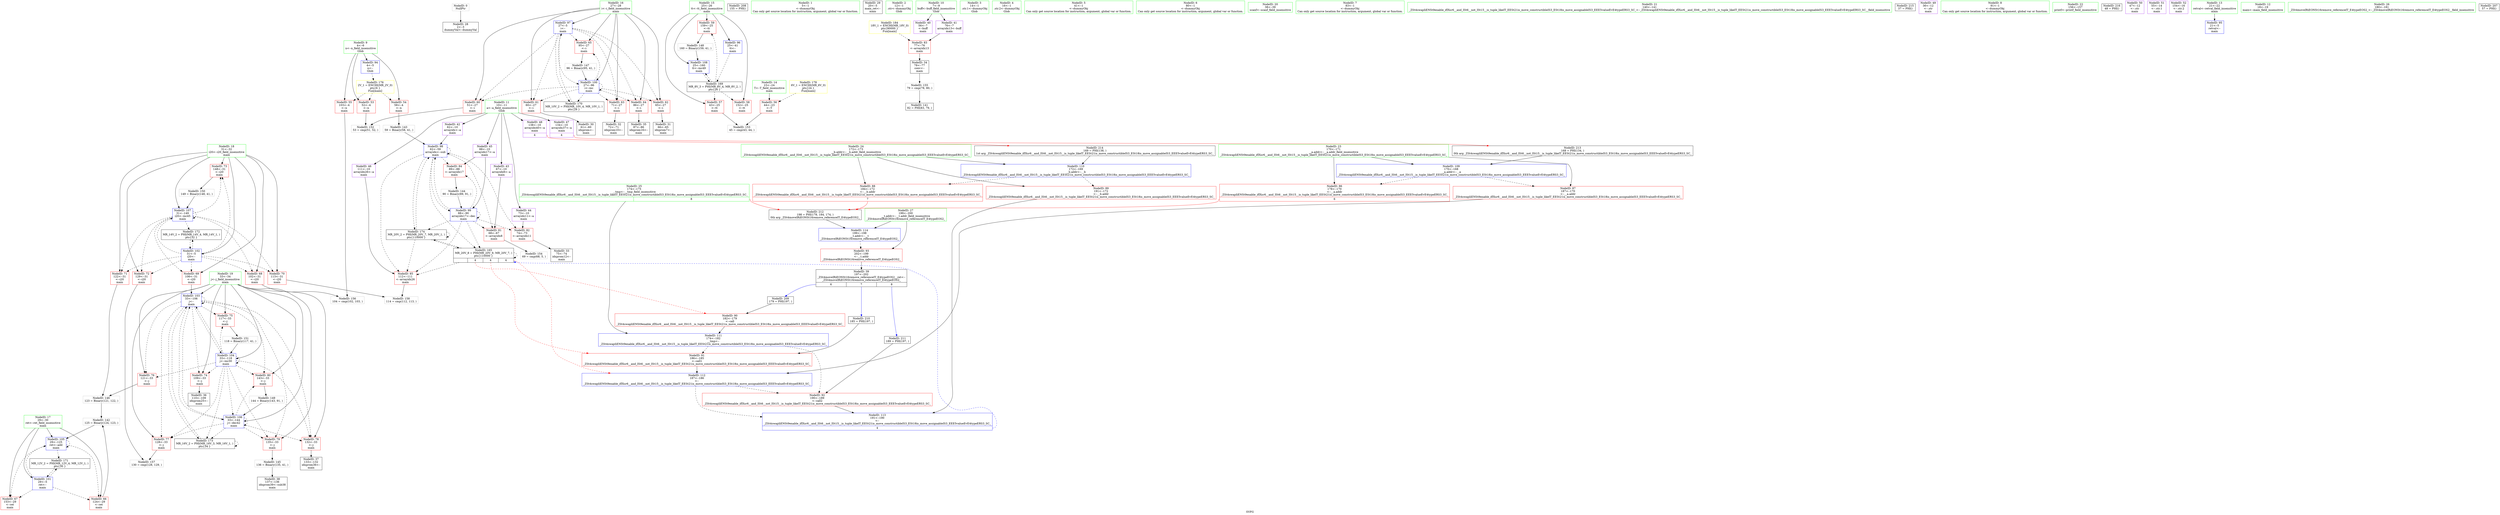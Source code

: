digraph "SVFG" {
	label="SVFG";

	Node0x55db28179460 [shape=record,color=grey,label="{NodeID: 0\nNullPtr}"];
	Node0x55db28179460 -> Node0x55db281913f0[style=solid];
	Node0x55db28192530 [shape=record,color=blue,label="{NodeID: 97\n27\<--5\ni\<--\nmain\n}"];
	Node0x55db28192530 -> Node0x55db28193e40[style=dashed];
	Node0x55db28192530 -> Node0x55db28193f10[style=dashed];
	Node0x55db28192530 -> Node0x55db28193fe0[style=dashed];
	Node0x55db28192530 -> Node0x55db281940b0[style=dashed];
	Node0x55db28192530 -> Node0x55db28194180[style=dashed];
	Node0x55db28192530 -> Node0x55db28194250[style=dashed];
	Node0x55db28192530 -> Node0x55db281927a0[style=dashed];
	Node0x55db28192530 -> Node0x55db281a4250[style=dashed];
	Node0x55db281907d0 [shape=record,color=green,label="{NodeID: 14\n23\<--24\nT\<--T_field_insensitive\nmain\n}"];
	Node0x55db281907d0 -> Node0x55db28193b00[style=solid];
	Node0x55db28197010 [shape=record,color=blue,label="{NodeID: 111\n174\<--182\n__tmp\<--\n_ZSt4swapIiENSt9enable_ifIXsr6__and_ISt6__not_ISt15__is_tuple_likeIT_EESt21is_move_constructibleIS3_ESt18is_move_assignableIS3_EEE5valueEvE4typeERS3_SC_\n}"];
	Node0x55db28197010 -> Node0x55db28195770[style=dashed];
	Node0x55db28197010 -> Node0x55db28195840[style=dashed];
	Node0x55db281913f0 [shape=record,color=black,label="{NodeID: 28\n2\<--3\ndummyVal\<--dummyVal\n}"];
	Node0x55db281b30a0 [shape=record,color=black,label="{NodeID: 208\n155 = PHI()\n}"];
	Node0x55db28191f80 [shape=record,color=purple,label="{NodeID: 42\n62\<--10\narrayidx\<--a\nmain\n}"];
	Node0x55db28191f80 -> Node0x55db28192600[style=solid];
	Node0x55db28193b00 [shape=record,color=red,label="{NodeID: 56\n44\<--23\n\<--T\nmain\n}"];
	Node0x55db28193b00 -> Node0x55db2819a9c0[style=solid];
	Node0x55db2819a9c0 [shape=record,color=grey,label="{NodeID: 153\n45 = cmp(43, 44, )\n}"];
	Node0x55db28194660 [shape=record,color=red,label="{NodeID: 70\n113\<--31\n\<--i20\nmain\n}"];
	Node0x55db28194660 -> Node0x55db2819b140[style=solid];
	Node0x55db281951c0 [shape=record,color=red,label="{NodeID: 84\n89\<--88\n\<--arrayidx17\nmain\n}"];
	Node0x55db281951c0 -> Node0x55db28199c40[style=solid];
	Node0x55db28178950 [shape=record,color=green,label="{NodeID: 1\n5\<--1\n\<--dummyObj\nCan only get source location for instruction, argument, global var or function.}"];
	Node0x55db28192600 [shape=record,color=blue,label="{NodeID: 98\n62\<--59\narrayidx\<--sub\nmain\n}"];
	Node0x55db28192600 -> Node0x55db28194f50[style=dashed];
	Node0x55db28192600 -> Node0x55db28195020[style=dashed];
	Node0x55db28192600 -> Node0x55db281951c0[style=dashed];
	Node0x55db28192600 -> Node0x55db28195290[style=dashed];
	Node0x55db28192600 -> Node0x55db28192600[style=dashed];
	Node0x55db28192600 -> Node0x55db281926d0[style=dashed];
	Node0x55db28192600 -> Node0x55db281a2950[style=dashed];
	Node0x55db28192600 -> Node0x55db281a5650[style=dashed];
	Node0x55db281908a0 [shape=record,color=green,label="{NodeID: 15\n25\<--26\ntt\<--tt_field_insensitive\nmain\n}"];
	Node0x55db281908a0 -> Node0x55db28193bd0[style=solid];
	Node0x55db281908a0 -> Node0x55db28193ca0[style=solid];
	Node0x55db281908a0 -> Node0x55db28193d70[style=solid];
	Node0x55db281908a0 -> Node0x55db28192460[style=solid];
	Node0x55db281908a0 -> Node0x55db28196da0[style=solid];
	Node0x55db281970e0 [shape=record,color=blue,label="{NodeID: 112\n187\<--186\n\<--\n_ZSt4swapIiENSt9enable_ifIXsr6__and_ISt6__not_ISt15__is_tuple_likeIT_EESt21is_move_constructibleIS3_ESt18is_move_assignableIS3_EEE5valueEvE4typeERS3_SC_\n}"];
	Node0x55db281970e0 -> Node0x55db28195840[style=dashed];
	Node0x55db281970e0 -> Node0x55db281971b0[style=dashed];
	Node0x55db281914f0 [shape=record,color=black,label="{NodeID: 29\n20\<--5\nmain_ret\<--\nmain\n}"];
	Node0x55db281b1ed0 [shape=record,color=black,label="{NodeID: 209\n179 = PHI(197, )\n}"];
	Node0x55db281b1ed0 -> Node0x55db281956a0[style=solid];
	Node0x55db28192050 [shape=record,color=purple,label="{NodeID: 43\n67\<--10\narrayidx8\<--a\nmain\n}"];
	Node0x55db28192050 -> Node0x55db28194f50[style=solid];
	Node0x55db28193bd0 [shape=record,color=red,label="{NodeID: 57\n43\<--25\n\<--tt\nmain\n}"];
	Node0x55db28193bd0 -> Node0x55db2819a9c0[style=solid];
	Node0x55db2819ab40 [shape=record,color=grey,label="{NodeID: 154\n69 = cmp(68, 5, )\n}"];
	Node0x55db28194730 [shape=record,color=red,label="{NodeID: 71\n122\<--31\n\<--i20\nmain\n}"];
	Node0x55db28194730 -> Node0x55db28199f40[style=solid];
	Node0x55db28195290 [shape=record,color=red,label="{NodeID: 85\n112\<--111\n\<--arrayidx26\nmain\n}"];
	Node0x55db28195290 -> Node0x55db2819b140[style=solid];
	Node0x55db28178360 [shape=record,color=green,label="{NodeID: 2\n12\<--1\n.str\<--dummyObj\nGlob }"];
	Node0x55db281926d0 [shape=record,color=blue,label="{NodeID: 99\n88\<--90\narrayidx17\<--dec\nmain\n}"];
	Node0x55db281926d0 -> Node0x55db28194f50[style=dashed];
	Node0x55db281926d0 -> Node0x55db28195020[style=dashed];
	Node0x55db281926d0 -> Node0x55db281951c0[style=dashed];
	Node0x55db281926d0 -> Node0x55db28195290[style=dashed];
	Node0x55db281926d0 -> Node0x55db28192600[style=dashed];
	Node0x55db281926d0 -> Node0x55db281926d0[style=dashed];
	Node0x55db281926d0 -> Node0x55db281a2950[style=dashed];
	Node0x55db281926d0 -> Node0x55db281a5650[style=dashed];
	Node0x55db28190970 [shape=record,color=green,label="{NodeID: 16\n27\<--28\ni\<--i_field_insensitive\nmain\n}"];
	Node0x55db28190970 -> Node0x55db28193e40[style=solid];
	Node0x55db28190970 -> Node0x55db28193f10[style=solid];
	Node0x55db28190970 -> Node0x55db28193fe0[style=solid];
	Node0x55db28190970 -> Node0x55db281940b0[style=solid];
	Node0x55db28190970 -> Node0x55db28194180[style=solid];
	Node0x55db28190970 -> Node0x55db28194250[style=solid];
	Node0x55db28190970 -> Node0x55db28192530[style=solid];
	Node0x55db28190970 -> Node0x55db281927a0[style=solid];
	Node0x55db281971b0 [shape=record,color=blue,label="{NodeID: 113\n191\<--190\n\<--\n_ZSt4swapIiENSt9enable_ifIXsr6__and_ISt6__not_ISt15__is_tuple_likeIT_EESt21is_move_constructibleIS3_ESt18is_move_assignableIS3_EEE5valueEvE4typeERS3_SC_\n|{<s0>4}}"];
	Node0x55db281971b0:s0 -> Node0x55db281a2950[style=dashed,color=blue];
	Node0x55db281915c0 [shape=record,color=black,label="{NodeID: 30\n61\<--60\nidxprom\<--\nmain\n}"];
	Node0x55db281b20c0 [shape=record,color=black,label="{NodeID: 210\n185 = PHI(197, )\n}"];
	Node0x55db281b20c0 -> Node0x55db28195770[style=solid];
	Node0x55db28192120 [shape=record,color=purple,label="{NodeID: 44\n73\<--10\narrayidx11\<--a\nmain\n}"];
	Node0x55db28192120 -> Node0x55db28195020[style=solid];
	Node0x55db27fbf5a0 [shape=record,color=black,label="{NodeID: 141\n82 = PHI(83, 79, )\n}"];
	Node0x55db28193ca0 [shape=record,color=red,label="{NodeID: 58\n152\<--25\n\<--tt\nmain\n}"];
	Node0x55db2819acc0 [shape=record,color=grey,label="{NodeID: 155\n79 = cmp(78, 80, )\n}"];
	Node0x55db2819acc0 -> Node0x55db27fbf5a0[style=solid];
	Node0x55db28194800 [shape=record,color=red,label="{NodeID: 72\n129\<--31\n\<--i20\nmain\n}"];
	Node0x55db28194800 -> Node0x55db2819afc0[style=solid];
	Node0x55db281a3d50 [shape=record,color=black,label="{NodeID: 169\nMR_8V_3 = PHI(MR_8V_4, MR_8V_2, )\npts\{26 \}\n}"];
	Node0x55db281a3d50 -> Node0x55db28193bd0[style=dashed];
	Node0x55db281a3d50 -> Node0x55db28193ca0[style=dashed];
	Node0x55db281a3d50 -> Node0x55db28193d70[style=dashed];
	Node0x55db281a3d50 -> Node0x55db28196da0[style=dashed];
	Node0x55db28195360 [shape=record,color=red,label="{NodeID: 86\n178\<--170\n\<--__a.addr\n_ZSt4swapIiENSt9enable_ifIXsr6__and_ISt6__not_ISt15__is_tuple_likeIT_EESt21is_move_constructibleIS3_ESt18is_move_assignableIS3_EEE5valueEvE4typeERS3_SC_\n|{<s0>6}}"];
	Node0x55db28195360:s0 -> Node0x55db281b2300[style=solid,color=red];
	Node0x55db281783f0 [shape=record,color=green,label="{NodeID: 3\n14\<--1\n.str.1\<--dummyObj\nGlob }"];
	Node0x55db281927a0 [shape=record,color=blue,label="{NodeID: 100\n27\<--96\ni\<--inc\nmain\n}"];
	Node0x55db281927a0 -> Node0x55db28193e40[style=dashed];
	Node0x55db281927a0 -> Node0x55db28193f10[style=dashed];
	Node0x55db281927a0 -> Node0x55db28193fe0[style=dashed];
	Node0x55db281927a0 -> Node0x55db281940b0[style=dashed];
	Node0x55db281927a0 -> Node0x55db28194180[style=dashed];
	Node0x55db281927a0 -> Node0x55db28194250[style=dashed];
	Node0x55db281927a0 -> Node0x55db281927a0[style=dashed];
	Node0x55db281927a0 -> Node0x55db281a4250[style=dashed];
	Node0x55db28190a40 [shape=record,color=green,label="{NodeID: 17\n29\<--30\nret\<--ret_field_insensitive\nmain\n}"];
	Node0x55db28190a40 -> Node0x55db28194320[style=solid];
	Node0x55db28190a40 -> Node0x55db281943f0[style=solid];
	Node0x55db28190a40 -> Node0x55db28192870[style=solid];
	Node0x55db28190a40 -> Node0x55db28192bb0[style=solid];
	Node0x55db28197280 [shape=record,color=blue,label="{NodeID: 114\n199\<--198\n__t.addr\<--__t\n_ZSt4moveIRiEONSt16remove_referenceIT_E4typeEOS2_\n}"];
	Node0x55db28197280 -> Node0x55db28195910[style=dashed];
	Node0x55db28191690 [shape=record,color=black,label="{NodeID: 31\n66\<--65\nidxprom7\<--\nmain\n}"];
	Node0x55db281b21c0 [shape=record,color=black,label="{NodeID: 211\n189 = PHI(197, )\n}"];
	Node0x55db281b21c0 -> Node0x55db28195840[style=solid];
	Node0x55db281921f0 [shape=record,color=purple,label="{NodeID: 45\n88\<--10\narrayidx17\<--a\nmain\n}"];
	Node0x55db281921f0 -> Node0x55db281951c0[style=solid];
	Node0x55db281921f0 -> Node0x55db281926d0[style=solid];
	Node0x55db28199940 [shape=record,color=grey,label="{NodeID: 142\n125 = Binary(124, 123, )\n}"];
	Node0x55db28199940 -> Node0x55db28192bb0[style=solid];
	Node0x55db28193d70 [shape=record,color=red,label="{NodeID: 59\n159\<--25\n\<--tt\nmain\n}"];
	Node0x55db28193d70 -> Node0x55db2819a240[style=solid];
	Node0x55db2819ae40 [shape=record,color=grey,label="{NodeID: 156\n104 = cmp(102, 103, )\n}"];
	Node0x55db281948d0 [shape=record,color=red,label="{NodeID: 73\n148\<--31\n\<--i20\nmain\n}"];
	Node0x55db281948d0 -> Node0x55db2819a540[style=solid];
	Node0x55db281a4250 [shape=record,color=black,label="{NodeID: 170\nMR_10V_2 = PHI(MR_10V_4, MR_10V_1, )\npts\{28 \}\n}"];
	Node0x55db281a4250 -> Node0x55db28192530[style=dashed];
	Node0x55db28195430 [shape=record,color=red,label="{NodeID: 87\n187\<--170\n\<--__a.addr\n_ZSt4swapIiENSt9enable_ifIXsr6__and_ISt6__not_ISt15__is_tuple_likeIT_EESt21is_move_constructibleIS3_ESt18is_move_assignableIS3_EEE5valueEvE4typeERS3_SC_\n}"];
	Node0x55db28195430 -> Node0x55db281970e0[style=solid];
	Node0x55db281785c0 [shape=record,color=green,label="{NodeID: 4\n16\<--1\n.str.2\<--dummyObj\nGlob }"];
	Node0x55db281a6c40 [shape=record,color=yellow,style=double,label="{NodeID: 184\n18V_1 = ENCHI(MR_18V_0)\npts\{90000 \}\nFun[main]}"];
	Node0x55db281a6c40 -> Node0x55db281950f0[style=dashed];
	Node0x55db28192870 [shape=record,color=blue,label="{NodeID: 101\n29\<--5\nret\<--\nmain\n}"];
	Node0x55db28192870 -> Node0x55db28194320[style=dashed];
	Node0x55db28192870 -> Node0x55db281943f0[style=dashed];
	Node0x55db28192870 -> Node0x55db28192bb0[style=dashed];
	Node0x55db28192870 -> Node0x55db281a4750[style=dashed];
	Node0x55db28190b10 [shape=record,color=green,label="{NodeID: 18\n31\<--32\ni20\<--i20_field_insensitive\nmain\n}"];
	Node0x55db28190b10 -> Node0x55db281944c0[style=solid];
	Node0x55db28190b10 -> Node0x55db28194590[style=solid];
	Node0x55db28190b10 -> Node0x55db28194660[style=solid];
	Node0x55db28190b10 -> Node0x55db28194730[style=solid];
	Node0x55db28190b10 -> Node0x55db28194800[style=solid];
	Node0x55db28190b10 -> Node0x55db281948d0[style=solid];
	Node0x55db28190b10 -> Node0x55db28192940[style=solid];
	Node0x55db28190b10 -> Node0x55db28196cd0[style=solid];
	Node0x55db28191760 [shape=record,color=black,label="{NodeID: 32\n72\<--71\nidxprom10\<--\nmain\n}"];
	Node0x55db281b2300 [shape=record,color=black,label="{NodeID: 212\n198 = PHI(178, 184, 174, )\n0th arg _ZSt4moveIRiEONSt16remove_referenceIT_E4typeEOS2_ }"];
	Node0x55db281b2300 -> Node0x55db28197280[style=solid];
	Node0x55db281922c0 [shape=record,color=purple,label="{NodeID: 46\n111\<--10\narrayidx26\<--a\nmain\n}"];
	Node0x55db281922c0 -> Node0x55db28195290[style=solid];
	Node0x55db28199ac0 [shape=record,color=grey,label="{NodeID: 143\n59 = Binary(58, 41, )\n}"];
	Node0x55db28199ac0 -> Node0x55db28192600[style=solid];
	Node0x55db28193e40 [shape=record,color=red,label="{NodeID: 60\n51\<--27\n\<--i\nmain\n}"];
	Node0x55db28193e40 -> Node0x55db2819a840[style=solid];
	Node0x55db2819afc0 [shape=record,color=grey,label="{NodeID: 157\n130 = cmp(128, 129, )\n}"];
	Node0x55db281949a0 [shape=record,color=red,label="{NodeID: 74\n109\<--33\n\<--j\nmain\n}"];
	Node0x55db281949a0 -> Node0x55db28191aa0[style=solid];
	Node0x55db281a4750 [shape=record,color=black,label="{NodeID: 171\nMR_12V_2 = PHI(MR_12V_4, MR_12V_1, )\npts\{30 \}\n}"];
	Node0x55db281a4750 -> Node0x55db28192870[style=dashed];
	Node0x55db28195500 [shape=record,color=red,label="{NodeID: 88\n184\<--172\n\<--__b.addr\n_ZSt4swapIiENSt9enable_ifIXsr6__and_ISt6__not_ISt15__is_tuple_likeIT_EESt21is_move_constructibleIS3_ESt18is_move_assignableIS3_EEE5valueEvE4typeERS3_SC_\n|{<s0>7}}"];
	Node0x55db28195500:s0 -> Node0x55db281b2300[style=solid,color=red];
	Node0x55db28178650 [shape=record,color=green,label="{NodeID: 5\n41\<--1\n\<--dummyObj\nCan only get source location for instruction, argument, global var or function.}"];
	Node0x55db28192940 [shape=record,color=blue,label="{NodeID: 102\n31\<--5\ni20\<--\nmain\n}"];
	Node0x55db28192940 -> Node0x55db281944c0[style=dashed];
	Node0x55db28192940 -> Node0x55db28194590[style=dashed];
	Node0x55db28192940 -> Node0x55db28194660[style=dashed];
	Node0x55db28192940 -> Node0x55db28194730[style=dashed];
	Node0x55db28192940 -> Node0x55db28194800[style=dashed];
	Node0x55db28192940 -> Node0x55db281948d0[style=dashed];
	Node0x55db28192940 -> Node0x55db28196cd0[style=dashed];
	Node0x55db28192940 -> Node0x55db281a4c50[style=dashed];
	Node0x55db28190be0 [shape=record,color=green,label="{NodeID: 19\n33\<--34\nj\<--j_field_insensitive\nmain\n}"];
	Node0x55db28190be0 -> Node0x55db281949a0[style=solid];
	Node0x55db28190be0 -> Node0x55db28194a70[style=solid];
	Node0x55db28190be0 -> Node0x55db28194b40[style=solid];
	Node0x55db28190be0 -> Node0x55db28194c10[style=solid];
	Node0x55db28190be0 -> Node0x55db28194ce0[style=solid];
	Node0x55db28190be0 -> Node0x55db28194db0[style=solid];
	Node0x55db28190be0 -> Node0x55db28194e80[style=solid];
	Node0x55db28190be0 -> Node0x55db28192a10[style=solid];
	Node0x55db28190be0 -> Node0x55db28192ae0[style=solid];
	Node0x55db28190be0 -> Node0x55db28196c00[style=solid];
	Node0x55db28191830 [shape=record,color=black,label="{NodeID: 33\n75\<--74\nidxprom12\<--\nmain\n}"];
	Node0x55db281b25e0 [shape=record,color=black,label="{NodeID: 213\n168 = PHI(134, )\n0th arg _ZSt4swapIiENSt9enable_ifIXsr6__and_ISt6__not_ISt15__is_tuple_likeIT_EESt21is_move_constructibleIS3_ESt18is_move_assignableIS3_EEE5valueEvE4typeERS3_SC_ }"];
	Node0x55db281b25e0 -> Node0x55db28196e70[style=solid];
	Node0x55db28192390 [shape=record,color=purple,label="{NodeID: 47\n134\<--10\narrayidx37\<--a\nmain\n|{<s0>4}}"];
	Node0x55db28192390:s0 -> Node0x55db281b25e0[style=solid,color=red];
	Node0x55db28199c40 [shape=record,color=grey,label="{NodeID: 144\n90 = Binary(89, 91, )\n}"];
	Node0x55db28199c40 -> Node0x55db281926d0[style=solid];
	Node0x55db28193f10 [shape=record,color=red,label="{NodeID: 61\n60\<--27\n\<--i\nmain\n}"];
	Node0x55db28193f10 -> Node0x55db281915c0[style=solid];
	Node0x55db2819b140 [shape=record,color=grey,label="{NodeID: 158\n114 = cmp(112, 113, )\n}"];
	Node0x55db28194a70 [shape=record,color=red,label="{NodeID: 75\n117\<--33\n\<--j\nmain\n}"];
	Node0x55db28194a70 -> Node0x55db2819a6c0[style=solid];
	Node0x55db281a4c50 [shape=record,color=black,label="{NodeID: 172\nMR_14V_2 = PHI(MR_14V_4, MR_14V_1, )\npts\{32 \}\n}"];
	Node0x55db281a4c50 -> Node0x55db28192940[style=dashed];
	Node0x55db281955d0 [shape=record,color=red,label="{NodeID: 89\n191\<--172\n\<--__b.addr\n_ZSt4swapIiENSt9enable_ifIXsr6__and_ISt6__not_ISt15__is_tuple_likeIT_EESt21is_move_constructibleIS3_ESt18is_move_assignableIS3_EEE5valueEvE4typeERS3_SC_\n}"];
	Node0x55db281955d0 -> Node0x55db281971b0[style=solid];
	Node0x55db28179bf0 [shape=record,color=green,label="{NodeID: 6\n80\<--1\n\<--dummyObj\nCan only get source location for instruction, argument, global var or function.}"];
	Node0x55db28192a10 [shape=record,color=blue,label="{NodeID: 103\n33\<--106\nj\<--\nmain\n}"];
	Node0x55db28192a10 -> Node0x55db281949a0[style=dashed];
	Node0x55db28192a10 -> Node0x55db28194a70[style=dashed];
	Node0x55db28192a10 -> Node0x55db28194b40[style=dashed];
	Node0x55db28192a10 -> Node0x55db28194c10[style=dashed];
	Node0x55db28192a10 -> Node0x55db28194ce0[style=dashed];
	Node0x55db28192a10 -> Node0x55db28194db0[style=dashed];
	Node0x55db28192a10 -> Node0x55db28194e80[style=dashed];
	Node0x55db28192a10 -> Node0x55db28192a10[style=dashed];
	Node0x55db28192a10 -> Node0x55db28192ae0[style=dashed];
	Node0x55db28192a10 -> Node0x55db28196c00[style=dashed];
	Node0x55db28192a10 -> Node0x55db281a5150[style=dashed];
	Node0x55db28190cb0 [shape=record,color=green,label="{NodeID: 20\n38\<--39\nscanf\<--scanf_field_insensitive\n}"];
	Node0x55db28191900 [shape=record,color=black,label="{NodeID: 34\n78\<--77\nconv\<--\nmain\n}"];
	Node0x55db28191900 -> Node0x55db2819acc0[style=solid];
	Node0x55db281b26f0 [shape=record,color=black,label="{NodeID: 214\n169 = PHI(138, )\n1st arg _ZSt4swapIiENSt9enable_ifIXsr6__and_ISt6__not_ISt15__is_tuple_likeIT_EESt21is_move_constructibleIS3_ESt18is_move_assignableIS3_EEE5valueEvE4typeERS3_SC_ }"];
	Node0x55db281b26f0 -> Node0x55db28196f40[style=solid];
	Node0x55db28193480 [shape=record,color=purple,label="{NodeID: 48\n138\<--10\narrayidx40\<--a\nmain\n|{<s0>4}}"];
	Node0x55db28193480:s0 -> Node0x55db281b26f0[style=solid,color=red];
	Node0x55db28199dc0 [shape=record,color=grey,label="{NodeID: 145\n136 = Binary(135, 41, )\n}"];
	Node0x55db28199dc0 -> Node0x55db28191c40[style=solid];
	Node0x55db28193fe0 [shape=record,color=red,label="{NodeID: 62\n65\<--27\n\<--i\nmain\n}"];
	Node0x55db28193fe0 -> Node0x55db28191690[style=solid];
	Node0x55db28194b40 [shape=record,color=red,label="{NodeID: 76\n121\<--33\n\<--j\nmain\n}"];
	Node0x55db28194b40 -> Node0x55db28199f40[style=solid];
	Node0x55db281a5150 [shape=record,color=black,label="{NodeID: 173\nMR_16V_2 = PHI(MR_16V_3, MR_16V_1, )\npts\{34 \}\n}"];
	Node0x55db281a5150 -> Node0x55db28192a10[style=dashed];
	Node0x55db281a5150 -> Node0x55db281a5150[style=dashed];
	Node0x55db281956a0 [shape=record,color=red,label="{NodeID: 90\n182\<--179\n\<--call\n_ZSt4swapIiENSt9enable_ifIXsr6__and_ISt6__not_ISt15__is_tuple_likeIT_EESt21is_move_constructibleIS3_ESt18is_move_assignableIS3_EEE5valueEvE4typeERS3_SC_\n}"];
	Node0x55db281956a0 -> Node0x55db28197010[style=solid];
	Node0x55db28179c80 [shape=record,color=green,label="{NodeID: 7\n83\<--1\n\<--dummyObj\nCan only get source location for instruction, argument, global var or function.}"];
	Node0x55db28192ae0 [shape=record,color=blue,label="{NodeID: 104\n33\<--118\nj\<--inc30\nmain\n}"];
	Node0x55db28192ae0 -> Node0x55db281949a0[style=dashed];
	Node0x55db28192ae0 -> Node0x55db28194a70[style=dashed];
	Node0x55db28192ae0 -> Node0x55db28194b40[style=dashed];
	Node0x55db28192ae0 -> Node0x55db28194c10[style=dashed];
	Node0x55db28192ae0 -> Node0x55db28194ce0[style=dashed];
	Node0x55db28192ae0 -> Node0x55db28194db0[style=dashed];
	Node0x55db28192ae0 -> Node0x55db28194e80[style=dashed];
	Node0x55db28192ae0 -> Node0x55db28192a10[style=dashed];
	Node0x55db28192ae0 -> Node0x55db28192ae0[style=dashed];
	Node0x55db28192ae0 -> Node0x55db28196c00[style=dashed];
	Node0x55db28192ae0 -> Node0x55db281a5150[style=dashed];
	Node0x55db28190db0 [shape=record,color=green,label="{NodeID: 21\n140\<--141\n_ZSt4swapIiENSt9enable_ifIXsr6__and_ISt6__not_ISt15__is_tuple_likeIT_EESt21is_move_constructibleIS3_ESt18is_move_assignableIS3_EEE5valueEvE4typeERS3_SC_\<--_ZSt4swapIiENSt9enable_ifIXsr6__and_ISt6__not_ISt15__is_tuple_likeIT_EESt21is_move_constructibleIS3_ESt18is_move_assignableIS3_EEE5valueEvE4typeERS3_SC__field_insensitive\n}"];
	Node0x55db281919d0 [shape=record,color=black,label="{NodeID: 35\n87\<--86\nidxprom16\<--\nmain\n}"];
	Node0x55db281b2800 [shape=record,color=black,label="{NodeID: 215\n37 = PHI()\n}"];
	Node0x55db28193550 [shape=record,color=purple,label="{NodeID: 49\n36\<--12\n\<--.str\nmain\n}"];
	Node0x55db28199f40 [shape=record,color=grey,label="{NodeID: 146\n123 = Binary(121, 122, )\n}"];
	Node0x55db28199f40 -> Node0x55db28199940[style=solid];
	Node0x55db281940b0 [shape=record,color=red,label="{NodeID: 63\n71\<--27\n\<--i\nmain\n}"];
	Node0x55db281940b0 -> Node0x55db28191760[style=solid];
	Node0x55db28194c10 [shape=record,color=red,label="{NodeID: 77\n128\<--33\n\<--j\nmain\n}"];
	Node0x55db28194c10 -> Node0x55db2819afc0[style=solid];
	Node0x55db281a5650 [shape=record,color=black,label="{NodeID: 174\nMR_20V_2 = PHI(MR_20V_7, MR_20V_1, )\npts\{110000 \}\n}"];
	Node0x55db281a5650 -> Node0x55db28195290[style=dashed];
	Node0x55db281a5650 -> Node0x55db28192600[style=dashed];
	Node0x55db281a5650 -> Node0x55db281a2950[style=dashed];
	Node0x55db281a5650 -> Node0x55db281a5650[style=dashed];
	Node0x55db28195770 [shape=record,color=red,label="{NodeID: 91\n186\<--185\n\<--call1\n_ZSt4swapIiENSt9enable_ifIXsr6__and_ISt6__not_ISt15__is_tuple_likeIT_EESt21is_move_constructibleIS3_ESt18is_move_assignableIS3_EEE5valueEvE4typeERS3_SC_\n}"];
	Node0x55db28195770 -> Node0x55db281970e0[style=solid];
	Node0x55db28179d10 [shape=record,color=green,label="{NodeID: 8\n91\<--1\n\<--dummyObj\nCan only get source location for instruction, argument, global var or function.}"];
	Node0x55db28192bb0 [shape=record,color=blue,label="{NodeID: 105\n29\<--125\nret\<--add\nmain\n}"];
	Node0x55db28192bb0 -> Node0x55db28194320[style=dashed];
	Node0x55db28192bb0 -> Node0x55db281943f0[style=dashed];
	Node0x55db28192bb0 -> Node0x55db28192bb0[style=dashed];
	Node0x55db28192bb0 -> Node0x55db281a4750[style=dashed];
	Node0x55db28190eb0 [shape=record,color=green,label="{NodeID: 22\n156\<--157\nprintf\<--printf_field_insensitive\n}"];
	Node0x55db28191aa0 [shape=record,color=black,label="{NodeID: 36\n110\<--109\nidxprom25\<--\nmain\n}"];
	Node0x55db281b28d0 [shape=record,color=black,label="{NodeID: 216\n48 = PHI()\n}"];
	Node0x55db28193620 [shape=record,color=purple,label="{NodeID: 50\n47\<--12\n\<--.str\nmain\n}"];
	Node0x55db2819a0c0 [shape=record,color=grey,label="{NodeID: 147\n96 = Binary(95, 41, )\n}"];
	Node0x55db2819a0c0 -> Node0x55db281927a0[style=solid];
	Node0x55db28194180 [shape=record,color=red,label="{NodeID: 64\n86\<--27\n\<--i\nmain\n}"];
	Node0x55db28194180 -> Node0x55db281919d0[style=solid];
	Node0x55db28194ce0 [shape=record,color=red,label="{NodeID: 78\n132\<--33\n\<--j\nmain\n}"];
	Node0x55db28194ce0 -> Node0x55db28191b70[style=solid];
	Node0x55db28195840 [shape=record,color=red,label="{NodeID: 92\n190\<--189\n\<--call2\n_ZSt4swapIiENSt9enable_ifIXsr6__and_ISt6__not_ISt15__is_tuple_likeIT_EESt21is_move_constructibleIS3_ESt18is_move_assignableIS3_EEE5valueEvE4typeERS3_SC_\n}"];
	Node0x55db28195840 -> Node0x55db281971b0[style=solid];
	Node0x55db28178c20 [shape=record,color=green,label="{NodeID: 9\n4\<--6\nn\<--n_field_insensitive\nGlob }"];
	Node0x55db28178c20 -> Node0x55db28193890[style=solid];
	Node0x55db28178c20 -> Node0x55db28193960[style=solid];
	Node0x55db28178c20 -> Node0x55db28193a30[style=solid];
	Node0x55db28178c20 -> Node0x55db281959e0[style=solid];
	Node0x55db28196c00 [shape=record,color=blue,label="{NodeID: 106\n33\<--144\nj\<--dec42\nmain\n}"];
	Node0x55db28196c00 -> Node0x55db28194c10[style=dashed];
	Node0x55db28196c00 -> Node0x55db28194ce0[style=dashed];
	Node0x55db28196c00 -> Node0x55db28194db0[style=dashed];
	Node0x55db28196c00 -> Node0x55db28194e80[style=dashed];
	Node0x55db28196c00 -> Node0x55db28192a10[style=dashed];
	Node0x55db28196c00 -> Node0x55db28196c00[style=dashed];
	Node0x55db28196c00 -> Node0x55db281a5150[style=dashed];
	Node0x55db28190fb0 [shape=record,color=green,label="{NodeID: 23\n170\<--171\n__a.addr\<--__a.addr_field_insensitive\n_ZSt4swapIiENSt9enable_ifIXsr6__and_ISt6__not_ISt15__is_tuple_likeIT_EESt21is_move_constructibleIS3_ESt18is_move_assignableIS3_EEE5valueEvE4typeERS3_SC_\n}"];
	Node0x55db28190fb0 -> Node0x55db28195360[style=solid];
	Node0x55db28190fb0 -> Node0x55db28195430[style=solid];
	Node0x55db28190fb0 -> Node0x55db28196e70[style=solid];
	Node0x55db28191b70 [shape=record,color=black,label="{NodeID: 37\n133\<--132\nidxprom36\<--\nmain\n}"];
	Node0x55db281936f0 [shape=record,color=purple,label="{NodeID: 51\n55\<--14\n\<--.str.1\nmain\n}"];
	Node0x55db2819a240 [shape=record,color=grey,label="{NodeID: 148\n160 = Binary(159, 41, )\n}"];
	Node0x55db2819a240 -> Node0x55db28196da0[style=solid];
	Node0x55db28194250 [shape=record,color=red,label="{NodeID: 65\n95\<--27\n\<--i\nmain\n}"];
	Node0x55db28194250 -> Node0x55db2819a0c0[style=solid];
	Node0x55db28194db0 [shape=record,color=red,label="{NodeID: 79\n135\<--33\n\<--j\nmain\n}"];
	Node0x55db28194db0 -> Node0x55db28199dc0[style=solid];
	Node0x55db280c0360 [shape=record,color=yellow,style=double,label="{NodeID: 176\n2V_1 = ENCHI(MR_2V_0)\npts\{6 \}\nFun[main]}"];
	Node0x55db280c0360 -> Node0x55db28193890[style=dashed];
	Node0x55db280c0360 -> Node0x55db28193960[style=dashed];
	Node0x55db280c0360 -> Node0x55db28193a30[style=dashed];
	Node0x55db28195910 [shape=record,color=red,label="{NodeID: 93\n202\<--199\n\<--__t.addr\n_ZSt4moveIRiEONSt16remove_referenceIT_E4typeEOS2_\n}"];
	Node0x55db28195910 -> Node0x55db28191d10[style=solid];
	Node0x55db28178cb0 [shape=record,color=green,label="{NodeID: 10\n7\<--9\nbuff\<--buff_field_insensitive\nGlob }"];
	Node0x55db28178cb0 -> Node0x55db28191de0[style=solid];
	Node0x55db28178cb0 -> Node0x55db28191eb0[style=solid];
	Node0x55db28196cd0 [shape=record,color=blue,label="{NodeID: 107\n31\<--149\ni20\<--inc45\nmain\n}"];
	Node0x55db28196cd0 -> Node0x55db281944c0[style=dashed];
	Node0x55db28196cd0 -> Node0x55db28194590[style=dashed];
	Node0x55db28196cd0 -> Node0x55db28194660[style=dashed];
	Node0x55db28196cd0 -> Node0x55db28194730[style=dashed];
	Node0x55db28196cd0 -> Node0x55db28194800[style=dashed];
	Node0x55db28196cd0 -> Node0x55db281948d0[style=dashed];
	Node0x55db28196cd0 -> Node0x55db28196cd0[style=dashed];
	Node0x55db28196cd0 -> Node0x55db281a4c50[style=dashed];
	Node0x55db28191080 [shape=record,color=green,label="{NodeID: 24\n172\<--173\n__b.addr\<--__b.addr_field_insensitive\n_ZSt4swapIiENSt9enable_ifIXsr6__and_ISt6__not_ISt15__is_tuple_likeIT_EESt21is_move_constructibleIS3_ESt18is_move_assignableIS3_EEE5valueEvE4typeERS3_SC_\n}"];
	Node0x55db28191080 -> Node0x55db28195500[style=solid];
	Node0x55db28191080 -> Node0x55db281955d0[style=solid];
	Node0x55db28191080 -> Node0x55db28196f40[style=solid];
	Node0x55db28191c40 [shape=record,color=black,label="{NodeID: 38\n137\<--136\nidxprom39\<--sub38\nmain\n}"];
	Node0x55db281937c0 [shape=record,color=purple,label="{NodeID: 52\n154\<--16\n\<--.str.2\nmain\n}"];
	Node0x55db2819a3c0 [shape=record,color=grey,label="{NodeID: 149\n144 = Binary(143, 91, )\n}"];
	Node0x55db2819a3c0 -> Node0x55db28196c00[style=solid];
	Node0x55db28194320 [shape=record,color=red,label="{NodeID: 66\n124\<--29\n\<--ret\nmain\n}"];
	Node0x55db28194320 -> Node0x55db28199940[style=solid];
	Node0x55db28194e80 [shape=record,color=red,label="{NodeID: 80\n143\<--33\n\<--j\nmain\n}"];
	Node0x55db28194e80 -> Node0x55db2819a3c0[style=solid];
	Node0x55db281959e0 [shape=record,color=blue,label="{NodeID: 94\n4\<--5\nn\<--\nGlob }"];
	Node0x55db281959e0 -> Node0x55db280c0360[style=dashed];
	Node0x55db28178d80 [shape=record,color=green,label="{NodeID: 11\n10\<--11\na\<--a_field_insensitive\nGlob }"];
	Node0x55db28178d80 -> Node0x55db28191f80[style=solid];
	Node0x55db28178d80 -> Node0x55db28192050[style=solid];
	Node0x55db28178d80 -> Node0x55db28192120[style=solid];
	Node0x55db28178d80 -> Node0x55db281921f0[style=solid];
	Node0x55db28178d80 -> Node0x55db281922c0[style=solid];
	Node0x55db28178d80 -> Node0x55db28192390[style=solid];
	Node0x55db28178d80 -> Node0x55db28193480[style=solid];
	Node0x55db28196da0 [shape=record,color=blue,label="{NodeID: 108\n25\<--160\ntt\<--inc49\nmain\n}"];
	Node0x55db28196da0 -> Node0x55db281a3d50[style=dashed];
	Node0x55db28191150 [shape=record,color=green,label="{NodeID: 25\n174\<--175\n__tmp\<--__tmp_field_insensitive\n_ZSt4swapIiENSt9enable_ifIXsr6__and_ISt6__not_ISt15__is_tuple_likeIT_EESt21is_move_constructibleIS3_ESt18is_move_assignableIS3_EEE5valueEvE4typeERS3_SC_\n|{|<s1>8}}"];
	Node0x55db28191150 -> Node0x55db28197010[style=solid];
	Node0x55db28191150:s1 -> Node0x55db281b2300[style=solid,color=red];
	Node0x55db28191d10 [shape=record,color=black,label="{NodeID: 39\n197\<--202\n_ZSt4moveIRiEONSt16remove_referenceIT_E4typeEOS2__ret\<--\n_ZSt4moveIRiEONSt16remove_referenceIT_E4typeEOS2_\n|{<s0>6|<s1>7|<s2>8}}"];
	Node0x55db28191d10:s0 -> Node0x55db281b1ed0[style=solid,color=blue];
	Node0x55db28191d10:s1 -> Node0x55db281b20c0[style=solid,color=blue];
	Node0x55db28191d10:s2 -> Node0x55db281b21c0[style=solid,color=blue];
	Node0x55db28193890 [shape=record,color=red,label="{NodeID: 53\n52\<--4\n\<--n\nmain\n}"];
	Node0x55db28193890 -> Node0x55db2819a840[style=solid];
	Node0x55db2819a540 [shape=record,color=grey,label="{NodeID: 150\n149 = Binary(148, 41, )\n}"];
	Node0x55db2819a540 -> Node0x55db28196cd0[style=solid];
	Node0x55db281943f0 [shape=record,color=red,label="{NodeID: 67\n153\<--29\n\<--ret\nmain\n}"];
	Node0x55db28194f50 [shape=record,color=red,label="{NodeID: 81\n68\<--67\n\<--arrayidx8\nmain\n}"];
	Node0x55db28194f50 -> Node0x55db2819ab40[style=solid];
	Node0x55db281a6700 [shape=record,color=yellow,style=double,label="{NodeID: 178\n6V_1 = ENCHI(MR_6V_0)\npts\{24 \}\nFun[main]}"];
	Node0x55db281a6700 -> Node0x55db28193b00[style=dashed];
	Node0x55db28195ae0 [shape=record,color=blue,label="{NodeID: 95\n21\<--5\nretval\<--\nmain\n}"];
	Node0x55db281906b0 [shape=record,color=green,label="{NodeID: 12\n18\<--19\nmain\<--main_field_insensitive\n}"];
	Node0x55db28196e70 [shape=record,color=blue,label="{NodeID: 109\n170\<--168\n__a.addr\<--__a\n_ZSt4swapIiENSt9enable_ifIXsr6__and_ISt6__not_ISt15__is_tuple_likeIT_EESt21is_move_constructibleIS3_ESt18is_move_assignableIS3_EEE5valueEvE4typeERS3_SC_\n}"];
	Node0x55db28196e70 -> Node0x55db28195360[style=dashed];
	Node0x55db28196e70 -> Node0x55db28195430[style=dashed];
	Node0x55db28191220 [shape=record,color=green,label="{NodeID: 26\n180\<--181\n_ZSt4moveIRiEONSt16remove_referenceIT_E4typeEOS2_\<--_ZSt4moveIRiEONSt16remove_referenceIT_E4typeEOS2__field_insensitive\n}"];
	Node0x55db28191de0 [shape=record,color=purple,label="{NodeID: 40\n56\<--7\n\<--buff\nmain\n}"];
	Node0x55db28193960 [shape=record,color=red,label="{NodeID: 54\n58\<--4\n\<--n\nmain\n}"];
	Node0x55db28193960 -> Node0x55db28199ac0[style=solid];
	Node0x55db2819a6c0 [shape=record,color=grey,label="{NodeID: 151\n118 = Binary(117, 41, )\n}"];
	Node0x55db2819a6c0 -> Node0x55db28192ae0[style=solid];
	Node0x55db281944c0 [shape=record,color=red,label="{NodeID: 68\n102\<--31\n\<--i20\nmain\n}"];
	Node0x55db281944c0 -> Node0x55db2819ae40[style=solid];
	Node0x55db281a2950 [shape=record,color=black,label="{NodeID: 165\nMR_20V_8 = PHI(MR_20V_9, MR_20V_7, )\npts\{110000 \}\n|{|<s3>4|<s4>4|<s5>4}}"];
	Node0x55db281a2950 -> Node0x55db28195290[style=dashed];
	Node0x55db281a2950 -> Node0x55db281a2950[style=dashed];
	Node0x55db281a2950 -> Node0x55db281a5650[style=dashed];
	Node0x55db281a2950:s3 -> Node0x55db281956a0[style=dashed,color=red];
	Node0x55db281a2950:s4 -> Node0x55db28195770[style=dashed,color=red];
	Node0x55db281a2950:s5 -> Node0x55db281970e0[style=dashed,color=red];
	Node0x55db28195020 [shape=record,color=red,label="{NodeID: 82\n74\<--73\n\<--arrayidx11\nmain\n}"];
	Node0x55db28195020 -> Node0x55db28191830[style=solid];
	Node0x55db28192460 [shape=record,color=blue,label="{NodeID: 96\n25\<--41\ntt\<--\nmain\n}"];
	Node0x55db28192460 -> Node0x55db281a3d50[style=dashed];
	Node0x55db28190740 [shape=record,color=green,label="{NodeID: 13\n21\<--22\nretval\<--retval_field_insensitive\nmain\n}"];
	Node0x55db28190740 -> Node0x55db28195ae0[style=solid];
	Node0x55db28196f40 [shape=record,color=blue,label="{NodeID: 110\n172\<--169\n__b.addr\<--__b\n_ZSt4swapIiENSt9enable_ifIXsr6__and_ISt6__not_ISt15__is_tuple_likeIT_EESt21is_move_constructibleIS3_ESt18is_move_assignableIS3_EEE5valueEvE4typeERS3_SC_\n}"];
	Node0x55db28196f40 -> Node0x55db28195500[style=dashed];
	Node0x55db28196f40 -> Node0x55db281955d0[style=dashed];
	Node0x55db28191320 [shape=record,color=green,label="{NodeID: 27\n199\<--200\n__t.addr\<--__t.addr_field_insensitive\n_ZSt4moveIRiEONSt16remove_referenceIT_E4typeEOS2_\n}"];
	Node0x55db28191320 -> Node0x55db28195910[style=solid];
	Node0x55db28191320 -> Node0x55db28197280[style=solid];
	Node0x55db281b3170 [shape=record,color=black,label="{NodeID: 207\n57 = PHI()\n}"];
	Node0x55db28191eb0 [shape=record,color=purple,label="{NodeID: 41\n76\<--7\narrayidx13\<--buff\nmain\n}"];
	Node0x55db28191eb0 -> Node0x55db281950f0[style=solid];
	Node0x55db28193a30 [shape=record,color=red,label="{NodeID: 55\n103\<--4\n\<--n\nmain\n}"];
	Node0x55db28193a30 -> Node0x55db2819ae40[style=solid];
	Node0x55db2819a840 [shape=record,color=grey,label="{NodeID: 152\n53 = cmp(51, 52, )\n}"];
	Node0x55db28194590 [shape=record,color=red,label="{NodeID: 69\n106\<--31\n\<--i20\nmain\n}"];
	Node0x55db28194590 -> Node0x55db28192a10[style=solid];
	Node0x55db281950f0 [shape=record,color=red,label="{NodeID: 83\n77\<--76\n\<--arrayidx13\nmain\n}"];
	Node0x55db281950f0 -> Node0x55db28191900[style=solid];
}
